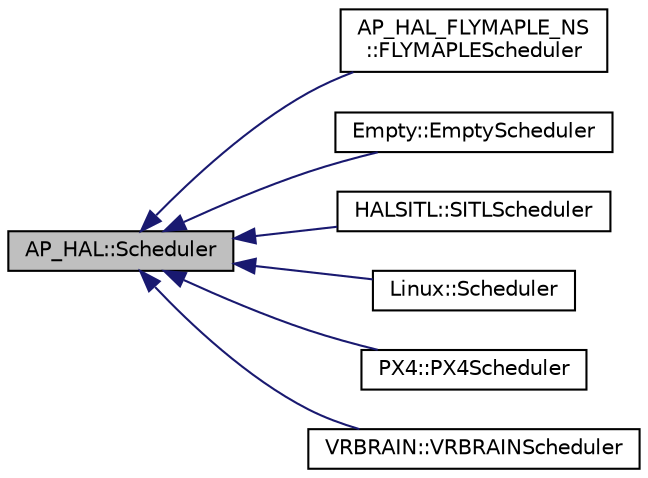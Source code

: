 digraph "AP_HAL::Scheduler"
{
 // INTERACTIVE_SVG=YES
  edge [fontname="Helvetica",fontsize="10",labelfontname="Helvetica",labelfontsize="10"];
  node [fontname="Helvetica",fontsize="10",shape=record];
  rankdir="LR";
  Node1 [label="AP_HAL::Scheduler",height=0.2,width=0.4,color="black", fillcolor="grey75", style="filled", fontcolor="black"];
  Node1 -> Node2 [dir="back",color="midnightblue",fontsize="10",style="solid",fontname="Helvetica"];
  Node2 [label="AP_HAL_FLYMAPLE_NS\l::FLYMAPLEScheduler",height=0.2,width=0.4,color="black", fillcolor="white", style="filled",URL="$classAP__HAL__FLYMAPLE__NS_1_1FLYMAPLEScheduler.html"];
  Node1 -> Node3 [dir="back",color="midnightblue",fontsize="10",style="solid",fontname="Helvetica"];
  Node3 [label="Empty::EmptyScheduler",height=0.2,width=0.4,color="black", fillcolor="white", style="filled",URL="$classEmpty_1_1EmptyScheduler.html"];
  Node1 -> Node4 [dir="back",color="midnightblue",fontsize="10",style="solid",fontname="Helvetica"];
  Node4 [label="HALSITL::SITLScheduler",height=0.2,width=0.4,color="black", fillcolor="white", style="filled",URL="$classHALSITL_1_1SITLScheduler.html"];
  Node1 -> Node5 [dir="back",color="midnightblue",fontsize="10",style="solid",fontname="Helvetica"];
  Node5 [label="Linux::Scheduler",height=0.2,width=0.4,color="black", fillcolor="white", style="filled",URL="$classLinux_1_1Scheduler.html"];
  Node1 -> Node6 [dir="back",color="midnightblue",fontsize="10",style="solid",fontname="Helvetica"];
  Node6 [label="PX4::PX4Scheduler",height=0.2,width=0.4,color="black", fillcolor="white", style="filled",URL="$classPX4_1_1PX4Scheduler.html"];
  Node1 -> Node7 [dir="back",color="midnightblue",fontsize="10",style="solid",fontname="Helvetica"];
  Node7 [label="VRBRAIN::VRBRAINScheduler",height=0.2,width=0.4,color="black", fillcolor="white", style="filled",URL="$classVRBRAIN_1_1VRBRAINScheduler.html"];
}

